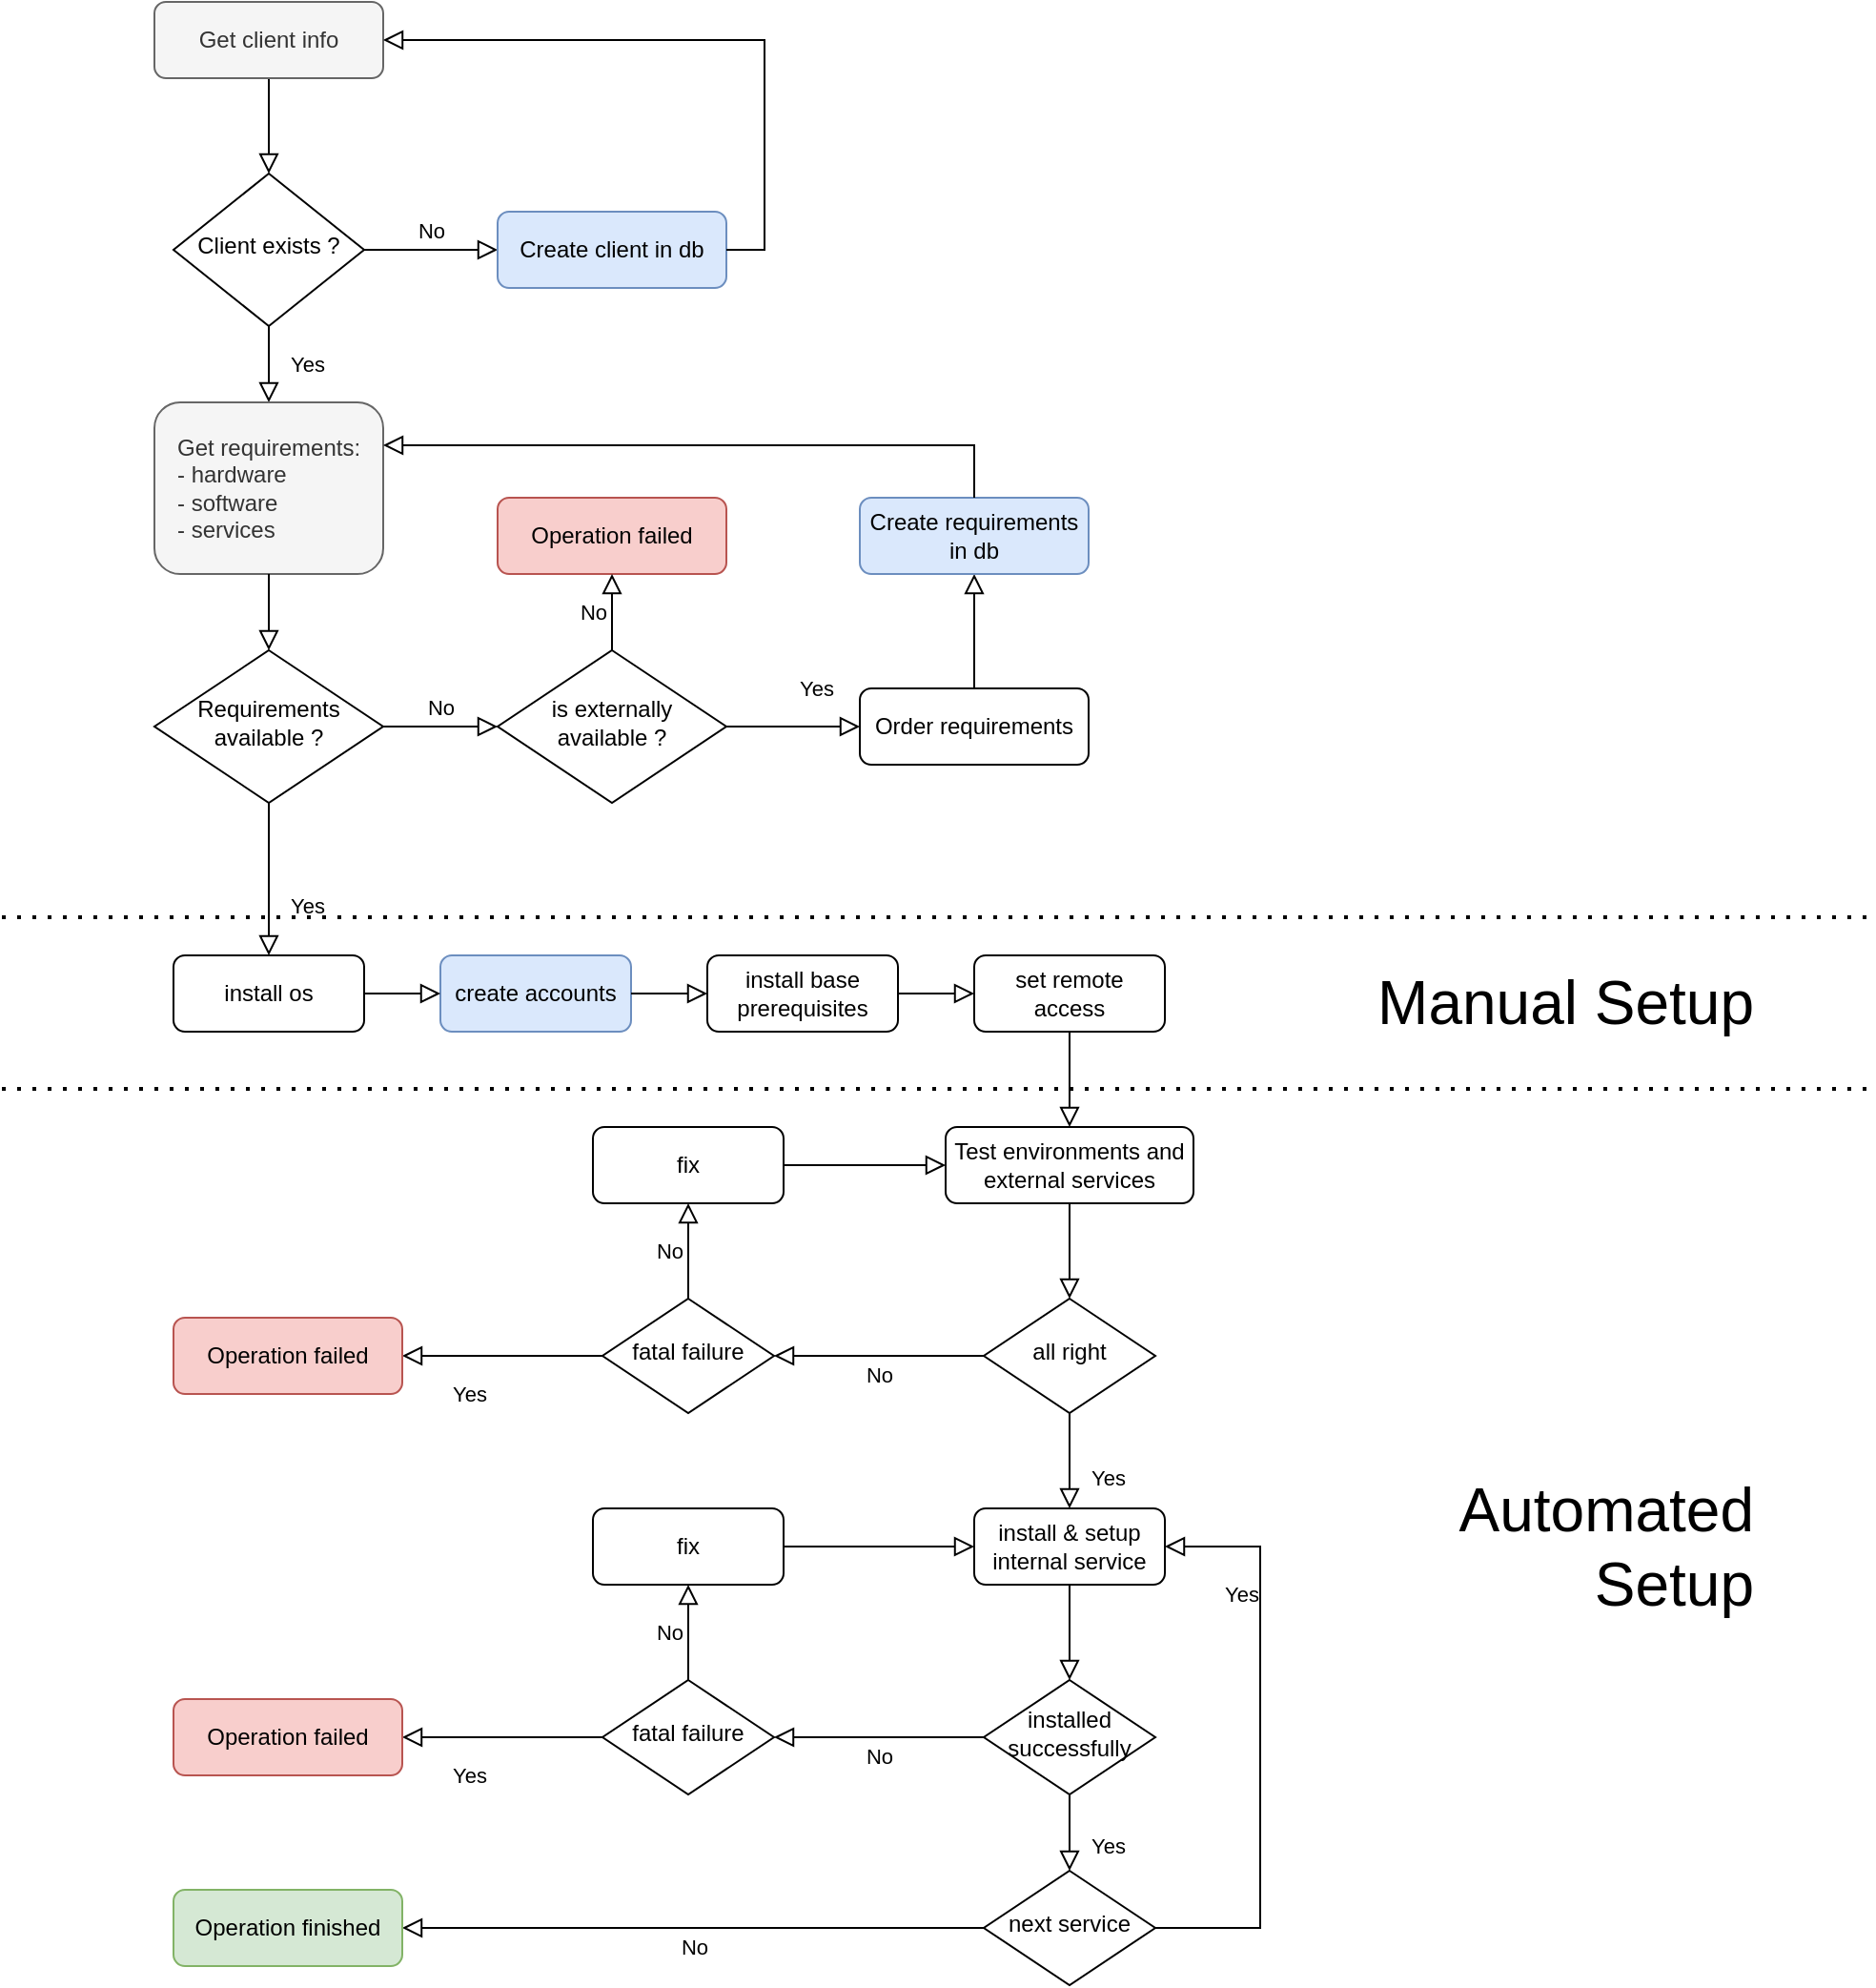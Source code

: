 <mxfile version="22.0.6" type="github">
  <diagram id="C5RBs43oDa-KdzZeNtuy" name="Page-1">
    <mxGraphModel dx="1153" dy="641" grid="1" gridSize="10" guides="1" tooltips="1" connect="1" arrows="1" fold="1" page="1" pageScale="1" pageWidth="827" pageHeight="1169" math="0" shadow="0">
      <root>
        <mxCell id="WIyWlLk6GJQsqaUBKTNV-0" />
        <mxCell id="WIyWlLk6GJQsqaUBKTNV-1" parent="WIyWlLk6GJQsqaUBKTNV-0" />
        <mxCell id="WIyWlLk6GJQsqaUBKTNV-2" value="" style="rounded=0;html=1;jettySize=auto;orthogonalLoop=1;fontSize=11;endArrow=block;endFill=0;endSize=8;strokeWidth=1;shadow=0;labelBackgroundColor=none;edgeStyle=orthogonalEdgeStyle;" parent="WIyWlLk6GJQsqaUBKTNV-1" source="WIyWlLk6GJQsqaUBKTNV-3" target="WIyWlLk6GJQsqaUBKTNV-6" edge="1">
          <mxGeometry relative="1" as="geometry" />
        </mxCell>
        <mxCell id="WIyWlLk6GJQsqaUBKTNV-3" value="Get client info" style="rounded=1;whiteSpace=wrap;html=1;fontSize=12;glass=0;strokeWidth=1;shadow=0;fillColor=#f5f5f5;fontColor=#333333;strokeColor=#666666;" parent="WIyWlLk6GJQsqaUBKTNV-1" vertex="1">
          <mxGeometry x="160" y="80" width="120" height="40" as="geometry" />
        </mxCell>
        <mxCell id="WIyWlLk6GJQsqaUBKTNV-4" value="Yes" style="rounded=0;html=1;jettySize=auto;orthogonalLoop=1;fontSize=11;endArrow=block;endFill=0;endSize=8;strokeWidth=1;shadow=0;labelBackgroundColor=none;edgeStyle=orthogonalEdgeStyle;entryX=0.5;entryY=0;entryDx=0;entryDy=0;" parent="WIyWlLk6GJQsqaUBKTNV-1" source="WIyWlLk6GJQsqaUBKTNV-6" target="zU7VPPS26ezP8mxPmnF8-1" edge="1">
          <mxGeometry y="20" relative="1" as="geometry">
            <mxPoint as="offset" />
          </mxGeometry>
        </mxCell>
        <mxCell id="WIyWlLk6GJQsqaUBKTNV-5" value="No" style="edgeStyle=orthogonalEdgeStyle;rounded=0;html=1;jettySize=auto;orthogonalLoop=1;fontSize=11;endArrow=block;endFill=0;endSize=8;strokeWidth=1;shadow=0;labelBackgroundColor=none;" parent="WIyWlLk6GJQsqaUBKTNV-1" source="WIyWlLk6GJQsqaUBKTNV-6" target="WIyWlLk6GJQsqaUBKTNV-7" edge="1">
          <mxGeometry y="10" relative="1" as="geometry">
            <mxPoint as="offset" />
          </mxGeometry>
        </mxCell>
        <mxCell id="WIyWlLk6GJQsqaUBKTNV-6" value="Client exists ?" style="rhombus;whiteSpace=wrap;html=1;shadow=0;fontFamily=Helvetica;fontSize=12;align=center;strokeWidth=1;spacing=6;spacingTop=-4;" parent="WIyWlLk6GJQsqaUBKTNV-1" vertex="1">
          <mxGeometry x="170" y="170" width="100" height="80" as="geometry" />
        </mxCell>
        <mxCell id="WIyWlLk6GJQsqaUBKTNV-7" value="Create client in db" style="rounded=1;whiteSpace=wrap;html=1;fontSize=12;glass=0;strokeWidth=1;shadow=0;fillColor=#dae8fc;strokeColor=#6c8ebf;" parent="WIyWlLk6GJQsqaUBKTNV-1" vertex="1">
          <mxGeometry x="340" y="190" width="120" height="40" as="geometry" />
        </mxCell>
        <mxCell id="WIyWlLk6GJQsqaUBKTNV-8" value="Yes" style="rounded=0;html=1;jettySize=auto;orthogonalLoop=1;fontSize=11;endArrow=block;endFill=0;endSize=8;strokeWidth=1;shadow=0;labelBackgroundColor=none;edgeStyle=orthogonalEdgeStyle;" parent="WIyWlLk6GJQsqaUBKTNV-1" source="WIyWlLk6GJQsqaUBKTNV-10" target="WIyWlLk6GJQsqaUBKTNV-11" edge="1">
          <mxGeometry x="0.333" y="20" relative="1" as="geometry">
            <mxPoint as="offset" />
          </mxGeometry>
        </mxCell>
        <mxCell id="WIyWlLk6GJQsqaUBKTNV-9" value="No" style="edgeStyle=orthogonalEdgeStyle;rounded=0;html=1;jettySize=auto;orthogonalLoop=1;fontSize=11;endArrow=block;endFill=0;endSize=8;strokeWidth=1;shadow=0;labelBackgroundColor=none;entryX=0;entryY=0.5;entryDx=0;entryDy=0;" parent="WIyWlLk6GJQsqaUBKTNV-1" source="WIyWlLk6GJQsqaUBKTNV-10" target="zU7VPPS26ezP8mxPmnF8-8" edge="1">
          <mxGeometry y="10" relative="1" as="geometry">
            <mxPoint as="offset" />
            <mxPoint x="340" y="460" as="targetPoint" />
          </mxGeometry>
        </mxCell>
        <mxCell id="WIyWlLk6GJQsqaUBKTNV-10" value="Requirements available ?" style="rhombus;whiteSpace=wrap;html=1;shadow=0;fontFamily=Helvetica;fontSize=12;align=center;strokeWidth=1;spacing=6;spacingTop=-4;" parent="WIyWlLk6GJQsqaUBKTNV-1" vertex="1">
          <mxGeometry x="160" y="420" width="120" height="80" as="geometry" />
        </mxCell>
        <mxCell id="WIyWlLk6GJQsqaUBKTNV-11" value="install os" style="rounded=1;whiteSpace=wrap;html=1;fontSize=12;glass=0;strokeWidth=1;shadow=0;" parent="WIyWlLk6GJQsqaUBKTNV-1" vertex="1">
          <mxGeometry x="170" y="580" width="100" height="40" as="geometry" />
        </mxCell>
        <mxCell id="zU7VPPS26ezP8mxPmnF8-1" value="Get requirements:&lt;br&gt;- hardware&lt;br&gt;- software&lt;br&gt;- services" style="rounded=1;whiteSpace=wrap;html=1;fontSize=12;glass=0;strokeWidth=1;shadow=0;align=left;spacingLeft=10;fillColor=#f5f5f5;fontColor=#333333;strokeColor=#666666;" vertex="1" parent="WIyWlLk6GJQsqaUBKTNV-1">
          <mxGeometry x="160" y="290" width="120" height="90" as="geometry" />
        </mxCell>
        <mxCell id="zU7VPPS26ezP8mxPmnF8-2" value="" style="rounded=0;html=1;jettySize=auto;orthogonalLoop=1;fontSize=11;endArrow=block;endFill=0;endSize=8;strokeWidth=1;shadow=0;labelBackgroundColor=none;edgeStyle=orthogonalEdgeStyle;exitX=0.5;exitY=1;exitDx=0;exitDy=0;entryX=0.5;entryY=0;entryDx=0;entryDy=0;" edge="1" parent="WIyWlLk6GJQsqaUBKTNV-1" source="zU7VPPS26ezP8mxPmnF8-1" target="WIyWlLk6GJQsqaUBKTNV-10">
          <mxGeometry x="0.333" y="20" relative="1" as="geometry">
            <mxPoint as="offset" />
            <mxPoint x="230" y="500" as="sourcePoint" />
            <mxPoint x="230" y="560" as="targetPoint" />
          </mxGeometry>
        </mxCell>
        <mxCell id="zU7VPPS26ezP8mxPmnF8-3" value="" style="rounded=0;html=1;jettySize=auto;orthogonalLoop=1;fontSize=11;endArrow=block;endFill=0;endSize=8;strokeWidth=1;shadow=0;labelBackgroundColor=none;edgeStyle=orthogonalEdgeStyle;exitX=1;exitY=0.5;exitDx=0;exitDy=0;entryX=1;entryY=0.5;entryDx=0;entryDy=0;" edge="1" parent="WIyWlLk6GJQsqaUBKTNV-1" source="WIyWlLk6GJQsqaUBKTNV-7" target="WIyWlLk6GJQsqaUBKTNV-3">
          <mxGeometry relative="1" as="geometry">
            <mxPoint x="230" y="130" as="sourcePoint" />
            <mxPoint x="230" y="180" as="targetPoint" />
          </mxGeometry>
        </mxCell>
        <mxCell id="zU7VPPS26ezP8mxPmnF8-8" value="is externally available ?" style="rhombus;whiteSpace=wrap;html=1;shadow=0;fontFamily=Helvetica;fontSize=12;align=center;strokeWidth=1;spacing=6;spacingTop=-4;" vertex="1" parent="WIyWlLk6GJQsqaUBKTNV-1">
          <mxGeometry x="340" y="420" width="120" height="80" as="geometry" />
        </mxCell>
        <mxCell id="zU7VPPS26ezP8mxPmnF8-9" value="Operation failed" style="rounded=1;whiteSpace=wrap;html=1;fontSize=12;glass=0;strokeWidth=1;shadow=0;fillColor=#f8cecc;strokeColor=#b85450;" vertex="1" parent="WIyWlLk6GJQsqaUBKTNV-1">
          <mxGeometry x="340" y="340" width="120" height="40" as="geometry" />
        </mxCell>
        <mxCell id="zU7VPPS26ezP8mxPmnF8-10" value="No" style="edgeStyle=orthogonalEdgeStyle;rounded=0;html=1;jettySize=auto;orthogonalLoop=1;fontSize=11;endArrow=block;endFill=0;endSize=8;strokeWidth=1;shadow=0;labelBackgroundColor=none;entryX=0.5;entryY=1;entryDx=0;entryDy=0;exitX=0.5;exitY=0;exitDx=0;exitDy=0;" edge="1" parent="WIyWlLk6GJQsqaUBKTNV-1" source="zU7VPPS26ezP8mxPmnF8-8" target="zU7VPPS26ezP8mxPmnF8-9">
          <mxGeometry y="10" relative="1" as="geometry">
            <mxPoint as="offset" />
            <mxPoint x="290" y="470" as="sourcePoint" />
            <mxPoint x="350" y="470" as="targetPoint" />
          </mxGeometry>
        </mxCell>
        <mxCell id="zU7VPPS26ezP8mxPmnF8-11" value="Order requirements" style="rounded=1;whiteSpace=wrap;html=1;fontSize=12;glass=0;strokeWidth=1;shadow=0;" vertex="1" parent="WIyWlLk6GJQsqaUBKTNV-1">
          <mxGeometry x="530" y="440" width="120" height="40" as="geometry" />
        </mxCell>
        <mxCell id="zU7VPPS26ezP8mxPmnF8-13" value="Yes" style="rounded=0;html=1;jettySize=auto;orthogonalLoop=1;fontSize=11;endArrow=block;endFill=0;endSize=8;strokeWidth=1;shadow=0;labelBackgroundColor=none;edgeStyle=orthogonalEdgeStyle;exitX=1;exitY=0.5;exitDx=0;exitDy=0;entryX=0;entryY=0.5;entryDx=0;entryDy=0;" edge="1" parent="WIyWlLk6GJQsqaUBKTNV-1" source="zU7VPPS26ezP8mxPmnF8-8" target="zU7VPPS26ezP8mxPmnF8-11">
          <mxGeometry x="0.333" y="20" relative="1" as="geometry">
            <mxPoint as="offset" />
            <mxPoint x="230" y="510" as="sourcePoint" />
            <mxPoint x="230" y="590" as="targetPoint" />
          </mxGeometry>
        </mxCell>
        <mxCell id="zU7VPPS26ezP8mxPmnF8-14" value="" style="rounded=0;html=1;jettySize=auto;orthogonalLoop=1;fontSize=11;endArrow=block;endFill=0;endSize=8;strokeWidth=1;shadow=0;labelBackgroundColor=none;edgeStyle=orthogonalEdgeStyle;exitX=0.5;exitY=0;exitDx=0;exitDy=0;entryX=0.5;entryY=1;entryDx=0;entryDy=0;" edge="1" parent="WIyWlLk6GJQsqaUBKTNV-1" source="zU7VPPS26ezP8mxPmnF8-11" target="zU7VPPS26ezP8mxPmnF8-15">
          <mxGeometry x="0.333" y="20" relative="1" as="geometry">
            <mxPoint as="offset" />
            <mxPoint x="230" y="340" as="sourcePoint" />
            <mxPoint x="760" y="400" as="targetPoint" />
          </mxGeometry>
        </mxCell>
        <mxCell id="zU7VPPS26ezP8mxPmnF8-15" value="Create requirements in db" style="rounded=1;whiteSpace=wrap;html=1;fontSize=12;glass=0;strokeWidth=1;shadow=0;fillColor=#dae8fc;strokeColor=#6c8ebf;" vertex="1" parent="WIyWlLk6GJQsqaUBKTNV-1">
          <mxGeometry x="530" y="340" width="120" height="40" as="geometry" />
        </mxCell>
        <mxCell id="zU7VPPS26ezP8mxPmnF8-16" value="" style="rounded=0;html=1;jettySize=auto;orthogonalLoop=1;fontSize=11;endArrow=block;endFill=0;endSize=8;strokeWidth=1;shadow=0;labelBackgroundColor=none;edgeStyle=orthogonalEdgeStyle;exitX=0.5;exitY=0;exitDx=0;exitDy=0;entryX=1;entryY=0.25;entryDx=0;entryDy=0;" edge="1" parent="WIyWlLk6GJQsqaUBKTNV-1" source="zU7VPPS26ezP8mxPmnF8-15" target="zU7VPPS26ezP8mxPmnF8-1">
          <mxGeometry x="0.333" y="20" relative="1" as="geometry">
            <mxPoint as="offset" />
            <mxPoint x="600" y="450" as="sourcePoint" />
            <mxPoint x="660" y="260" as="targetPoint" />
          </mxGeometry>
        </mxCell>
        <mxCell id="zU7VPPS26ezP8mxPmnF8-17" value="install base prerequisites" style="rounded=1;whiteSpace=wrap;html=1;fontSize=12;glass=0;strokeWidth=1;shadow=0;" vertex="1" parent="WIyWlLk6GJQsqaUBKTNV-1">
          <mxGeometry x="450" y="580" width="100" height="40" as="geometry" />
        </mxCell>
        <mxCell id="zU7VPPS26ezP8mxPmnF8-18" value="set remote&lt;br&gt;access" style="rounded=1;whiteSpace=wrap;html=1;fontSize=12;glass=0;strokeWidth=1;shadow=0;" vertex="1" parent="WIyWlLk6GJQsqaUBKTNV-1">
          <mxGeometry x="590" y="580" width="100" height="40" as="geometry" />
        </mxCell>
        <mxCell id="zU7VPPS26ezP8mxPmnF8-19" value="create accounts" style="rounded=1;whiteSpace=wrap;html=1;fontSize=12;glass=0;strokeWidth=1;shadow=0;fillColor=#dae8fc;strokeColor=#6c8ebf;" vertex="1" parent="WIyWlLk6GJQsqaUBKTNV-1">
          <mxGeometry x="310" y="580" width="100" height="40" as="geometry" />
        </mxCell>
        <mxCell id="zU7VPPS26ezP8mxPmnF8-20" value="" style="rounded=0;html=1;jettySize=auto;orthogonalLoop=1;fontSize=11;endArrow=block;endFill=0;endSize=8;strokeWidth=1;shadow=0;labelBackgroundColor=none;edgeStyle=orthogonalEdgeStyle;exitX=1;exitY=0.5;exitDx=0;exitDy=0;entryX=0;entryY=0.5;entryDx=0;entryDy=0;" edge="1" parent="WIyWlLk6GJQsqaUBKTNV-1" source="WIyWlLk6GJQsqaUBKTNV-11" target="zU7VPPS26ezP8mxPmnF8-19">
          <mxGeometry x="0.333" y="20" relative="1" as="geometry">
            <mxPoint as="offset" />
            <mxPoint x="600" y="450" as="sourcePoint" />
            <mxPoint x="600" y="390" as="targetPoint" />
          </mxGeometry>
        </mxCell>
        <mxCell id="zU7VPPS26ezP8mxPmnF8-21" value="" style="rounded=0;html=1;jettySize=auto;orthogonalLoop=1;fontSize=11;endArrow=block;endFill=0;endSize=8;strokeWidth=1;shadow=0;labelBackgroundColor=none;edgeStyle=orthogonalEdgeStyle;exitX=1;exitY=0.5;exitDx=0;exitDy=0;entryX=0;entryY=0.5;entryDx=0;entryDy=0;" edge="1" parent="WIyWlLk6GJQsqaUBKTNV-1" source="zU7VPPS26ezP8mxPmnF8-19" target="zU7VPPS26ezP8mxPmnF8-17">
          <mxGeometry x="0.333" y="20" relative="1" as="geometry">
            <mxPoint as="offset" />
            <mxPoint x="610" y="460" as="sourcePoint" />
            <mxPoint x="610" y="400" as="targetPoint" />
          </mxGeometry>
        </mxCell>
        <mxCell id="zU7VPPS26ezP8mxPmnF8-22" value="" style="rounded=0;html=1;jettySize=auto;orthogonalLoop=1;fontSize=11;endArrow=block;endFill=0;endSize=8;strokeWidth=1;shadow=0;labelBackgroundColor=none;edgeStyle=orthogonalEdgeStyle;exitX=1;exitY=0.5;exitDx=0;exitDy=0;entryX=0;entryY=0.5;entryDx=0;entryDy=0;" edge="1" parent="WIyWlLk6GJQsqaUBKTNV-1" source="zU7VPPS26ezP8mxPmnF8-17" target="zU7VPPS26ezP8mxPmnF8-18">
          <mxGeometry x="0.333" y="20" relative="1" as="geometry">
            <mxPoint as="offset" />
            <mxPoint x="620" y="470" as="sourcePoint" />
            <mxPoint x="620" y="410" as="targetPoint" />
          </mxGeometry>
        </mxCell>
        <mxCell id="zU7VPPS26ezP8mxPmnF8-30" value="Yes" style="rounded=0;html=1;jettySize=auto;orthogonalLoop=1;fontSize=11;endArrow=block;endFill=0;endSize=8;strokeWidth=1;shadow=0;labelBackgroundColor=none;edgeStyle=orthogonalEdgeStyle;entryX=0.5;entryY=0;entryDx=0;entryDy=0;" edge="1" parent="WIyWlLk6GJQsqaUBKTNV-1" source="zU7VPPS26ezP8mxPmnF8-32" target="zU7VPPS26ezP8mxPmnF8-47">
          <mxGeometry x="0.333" y="20" relative="1" as="geometry">
            <mxPoint as="offset" />
            <mxPoint x="640" y="860" as="targetPoint" />
          </mxGeometry>
        </mxCell>
        <mxCell id="zU7VPPS26ezP8mxPmnF8-31" value="No" style="edgeStyle=orthogonalEdgeStyle;rounded=0;html=1;jettySize=auto;orthogonalLoop=1;fontSize=11;endArrow=block;endFill=0;endSize=8;strokeWidth=1;shadow=0;labelBackgroundColor=none;exitX=0;exitY=0.5;exitDx=0;exitDy=0;entryX=1;entryY=0.5;entryDx=0;entryDy=0;" edge="1" parent="WIyWlLk6GJQsqaUBKTNV-1" source="zU7VPPS26ezP8mxPmnF8-32" target="zU7VPPS26ezP8mxPmnF8-36">
          <mxGeometry y="10" relative="1" as="geometry">
            <mxPoint as="offset" />
            <mxPoint x="410" y="670" as="targetPoint" />
          </mxGeometry>
        </mxCell>
        <mxCell id="zU7VPPS26ezP8mxPmnF8-32" value="all right" style="rhombus;whiteSpace=wrap;html=1;shadow=0;fontFamily=Helvetica;fontSize=12;align=center;strokeWidth=1;spacing=6;spacingTop=-4;" vertex="1" parent="WIyWlLk6GJQsqaUBKTNV-1">
          <mxGeometry x="595" y="760" width="90" height="60" as="geometry" />
        </mxCell>
        <mxCell id="zU7VPPS26ezP8mxPmnF8-33" value="Test environments and external services" style="rounded=1;whiteSpace=wrap;html=1;fontSize=12;glass=0;strokeWidth=1;shadow=0;" vertex="1" parent="WIyWlLk6GJQsqaUBKTNV-1">
          <mxGeometry x="575" y="670" width="130" height="40" as="geometry" />
        </mxCell>
        <mxCell id="zU7VPPS26ezP8mxPmnF8-34" value="Yes" style="rounded=0;html=1;jettySize=auto;orthogonalLoop=1;fontSize=11;endArrow=block;endFill=0;endSize=8;strokeWidth=1;shadow=0;labelBackgroundColor=none;edgeStyle=orthogonalEdgeStyle;entryX=1;entryY=0.5;entryDx=0;entryDy=0;" edge="1" parent="WIyWlLk6GJQsqaUBKTNV-1" source="zU7VPPS26ezP8mxPmnF8-36" target="zU7VPPS26ezP8mxPmnF8-41">
          <mxGeometry x="0.333" y="20" relative="1" as="geometry">
            <mxPoint as="offset" />
            <mxPoint x="300" y="790" as="targetPoint" />
          </mxGeometry>
        </mxCell>
        <mxCell id="zU7VPPS26ezP8mxPmnF8-35" value="No" style="edgeStyle=orthogonalEdgeStyle;rounded=0;html=1;jettySize=auto;orthogonalLoop=1;fontSize=11;endArrow=block;endFill=0;endSize=8;strokeWidth=1;shadow=0;labelBackgroundColor=none;exitX=0.5;exitY=0;exitDx=0;exitDy=0;entryX=0.5;entryY=1;entryDx=0;entryDy=0;" edge="1" parent="WIyWlLk6GJQsqaUBKTNV-1" source="zU7VPPS26ezP8mxPmnF8-36" target="zU7VPPS26ezP8mxPmnF8-38">
          <mxGeometry y="10" relative="1" as="geometry">
            <mxPoint as="offset" />
            <mxPoint x="266" y="670" as="targetPoint" />
          </mxGeometry>
        </mxCell>
        <mxCell id="zU7VPPS26ezP8mxPmnF8-36" value="fatal failure" style="rhombus;whiteSpace=wrap;html=1;shadow=0;fontFamily=Helvetica;fontSize=12;align=center;strokeWidth=1;spacing=6;spacingTop=-4;" vertex="1" parent="WIyWlLk6GJQsqaUBKTNV-1">
          <mxGeometry x="395" y="760" width="90" height="60" as="geometry" />
        </mxCell>
        <mxCell id="zU7VPPS26ezP8mxPmnF8-37" value="" style="rounded=0;html=1;jettySize=auto;orthogonalLoop=1;fontSize=11;endArrow=block;endFill=0;endSize=8;strokeWidth=1;shadow=0;labelBackgroundColor=none;edgeStyle=orthogonalEdgeStyle;exitX=0.5;exitY=1;exitDx=0;exitDy=0;entryX=0.5;entryY=0;entryDx=0;entryDy=0;" edge="1" parent="WIyWlLk6GJQsqaUBKTNV-1" source="zU7VPPS26ezP8mxPmnF8-33" target="zU7VPPS26ezP8mxPmnF8-32">
          <mxGeometry x="0.333" y="20" relative="1" as="geometry">
            <mxPoint as="offset" />
            <mxPoint x="600" y="470" as="sourcePoint" />
            <mxPoint x="600" y="410" as="targetPoint" />
          </mxGeometry>
        </mxCell>
        <mxCell id="zU7VPPS26ezP8mxPmnF8-38" value="fix" style="rounded=1;whiteSpace=wrap;html=1;fontSize=12;glass=0;strokeWidth=1;shadow=0;" vertex="1" parent="WIyWlLk6GJQsqaUBKTNV-1">
          <mxGeometry x="390" y="670" width="100" height="40" as="geometry" />
        </mxCell>
        <mxCell id="zU7VPPS26ezP8mxPmnF8-41" value="Operation failed" style="rounded=1;whiteSpace=wrap;html=1;fontSize=12;glass=0;strokeWidth=1;shadow=0;fillColor=#f8cecc;strokeColor=#b85450;" vertex="1" parent="WIyWlLk6GJQsqaUBKTNV-1">
          <mxGeometry x="170" y="770" width="120" height="40" as="geometry" />
        </mxCell>
        <mxCell id="zU7VPPS26ezP8mxPmnF8-42" value="" style="rounded=0;html=1;jettySize=auto;orthogonalLoop=1;fontSize=11;endArrow=block;endFill=0;endSize=8;strokeWidth=1;shadow=0;labelBackgroundColor=none;edgeStyle=orthogonalEdgeStyle;exitX=1;exitY=0.5;exitDx=0;exitDy=0;entryX=0;entryY=0.5;entryDx=0;entryDy=0;" edge="1" parent="WIyWlLk6GJQsqaUBKTNV-1" source="zU7VPPS26ezP8mxPmnF8-38" target="zU7VPPS26ezP8mxPmnF8-33">
          <mxGeometry x="0.333" y="20" relative="1" as="geometry">
            <mxPoint as="offset" />
            <mxPoint x="600" y="470" as="sourcePoint" />
            <mxPoint x="540" y="740" as="targetPoint" />
          </mxGeometry>
        </mxCell>
        <mxCell id="zU7VPPS26ezP8mxPmnF8-43" value="" style="rounded=0;html=1;jettySize=auto;orthogonalLoop=1;fontSize=11;endArrow=block;endFill=0;endSize=8;strokeWidth=1;shadow=0;labelBackgroundColor=none;edgeStyle=orthogonalEdgeStyle;exitX=0.5;exitY=1;exitDx=0;exitDy=0;entryX=0.5;entryY=0;entryDx=0;entryDy=0;" edge="1" parent="WIyWlLk6GJQsqaUBKTNV-1" source="zU7VPPS26ezP8mxPmnF8-18" target="zU7VPPS26ezP8mxPmnF8-33">
          <mxGeometry x="0.333" y="20" relative="1" as="geometry">
            <mxPoint as="offset" />
            <mxPoint x="650" y="720" as="sourcePoint" />
            <mxPoint x="580" y="650" as="targetPoint" />
          </mxGeometry>
        </mxCell>
        <mxCell id="zU7VPPS26ezP8mxPmnF8-44" value="Yes" style="rounded=0;html=1;jettySize=auto;orthogonalLoop=1;fontSize=11;endArrow=block;endFill=0;endSize=8;strokeWidth=1;shadow=0;labelBackgroundColor=none;edgeStyle=orthogonalEdgeStyle;entryX=0.5;entryY=0;entryDx=0;entryDy=0;" edge="1" source="zU7VPPS26ezP8mxPmnF8-46" parent="WIyWlLk6GJQsqaUBKTNV-1" target="zU7VPPS26ezP8mxPmnF8-60">
          <mxGeometry x="0.333" y="20" relative="1" as="geometry">
            <mxPoint as="offset" />
            <mxPoint x="640" y="1060" as="targetPoint" />
          </mxGeometry>
        </mxCell>
        <mxCell id="zU7VPPS26ezP8mxPmnF8-45" value="No" style="edgeStyle=orthogonalEdgeStyle;rounded=0;html=1;jettySize=auto;orthogonalLoop=1;fontSize=11;endArrow=block;endFill=0;endSize=8;strokeWidth=1;shadow=0;labelBackgroundColor=none;exitX=0;exitY=0.5;exitDx=0;exitDy=0;entryX=1;entryY=0.5;entryDx=0;entryDy=0;" edge="1" source="zU7VPPS26ezP8mxPmnF8-46" target="zU7VPPS26ezP8mxPmnF8-50" parent="WIyWlLk6GJQsqaUBKTNV-1">
          <mxGeometry y="10" relative="1" as="geometry">
            <mxPoint as="offset" />
            <mxPoint x="410" y="870" as="targetPoint" />
          </mxGeometry>
        </mxCell>
        <mxCell id="zU7VPPS26ezP8mxPmnF8-46" value="installed successfully" style="rhombus;whiteSpace=wrap;html=1;shadow=0;fontFamily=Helvetica;fontSize=12;align=center;strokeWidth=1;spacing=6;spacingTop=-4;" vertex="1" parent="WIyWlLk6GJQsqaUBKTNV-1">
          <mxGeometry x="595" y="960" width="90" height="60" as="geometry" />
        </mxCell>
        <mxCell id="zU7VPPS26ezP8mxPmnF8-47" value="install &amp;amp; setup internal service" style="rounded=1;whiteSpace=wrap;html=1;fontSize=12;glass=0;strokeWidth=1;shadow=0;" vertex="1" parent="WIyWlLk6GJQsqaUBKTNV-1">
          <mxGeometry x="590" y="870" width="100" height="40" as="geometry" />
        </mxCell>
        <mxCell id="zU7VPPS26ezP8mxPmnF8-48" value="Yes" style="rounded=0;html=1;jettySize=auto;orthogonalLoop=1;fontSize=11;endArrow=block;endFill=0;endSize=8;strokeWidth=1;shadow=0;labelBackgroundColor=none;edgeStyle=orthogonalEdgeStyle;entryX=1;entryY=0.5;entryDx=0;entryDy=0;" edge="1" source="zU7VPPS26ezP8mxPmnF8-50" target="zU7VPPS26ezP8mxPmnF8-53" parent="WIyWlLk6GJQsqaUBKTNV-1">
          <mxGeometry x="0.333" y="20" relative="1" as="geometry">
            <mxPoint as="offset" />
            <mxPoint x="300" y="990" as="targetPoint" />
          </mxGeometry>
        </mxCell>
        <mxCell id="zU7VPPS26ezP8mxPmnF8-49" value="No" style="edgeStyle=orthogonalEdgeStyle;rounded=0;html=1;jettySize=auto;orthogonalLoop=1;fontSize=11;endArrow=block;endFill=0;endSize=8;strokeWidth=1;shadow=0;labelBackgroundColor=none;exitX=0.5;exitY=0;exitDx=0;exitDy=0;entryX=0.5;entryY=1;entryDx=0;entryDy=0;" edge="1" source="zU7VPPS26ezP8mxPmnF8-50" target="zU7VPPS26ezP8mxPmnF8-52" parent="WIyWlLk6GJQsqaUBKTNV-1">
          <mxGeometry y="10" relative="1" as="geometry">
            <mxPoint as="offset" />
            <mxPoint x="266" y="870" as="targetPoint" />
          </mxGeometry>
        </mxCell>
        <mxCell id="zU7VPPS26ezP8mxPmnF8-50" value="fatal failure" style="rhombus;whiteSpace=wrap;html=1;shadow=0;fontFamily=Helvetica;fontSize=12;align=center;strokeWidth=1;spacing=6;spacingTop=-4;" vertex="1" parent="WIyWlLk6GJQsqaUBKTNV-1">
          <mxGeometry x="395" y="960" width="90" height="60" as="geometry" />
        </mxCell>
        <mxCell id="zU7VPPS26ezP8mxPmnF8-51" value="" style="rounded=0;html=1;jettySize=auto;orthogonalLoop=1;fontSize=11;endArrow=block;endFill=0;endSize=8;strokeWidth=1;shadow=0;labelBackgroundColor=none;edgeStyle=orthogonalEdgeStyle;exitX=0.5;exitY=1;exitDx=0;exitDy=0;entryX=0.5;entryY=0;entryDx=0;entryDy=0;" edge="1" source="zU7VPPS26ezP8mxPmnF8-47" target="zU7VPPS26ezP8mxPmnF8-46" parent="WIyWlLk6GJQsqaUBKTNV-1">
          <mxGeometry x="0.333" y="20" relative="1" as="geometry">
            <mxPoint as="offset" />
            <mxPoint x="600" y="670" as="sourcePoint" />
            <mxPoint x="600" y="610" as="targetPoint" />
          </mxGeometry>
        </mxCell>
        <mxCell id="zU7VPPS26ezP8mxPmnF8-52" value="fix" style="rounded=1;whiteSpace=wrap;html=1;fontSize=12;glass=0;strokeWidth=1;shadow=0;" vertex="1" parent="WIyWlLk6GJQsqaUBKTNV-1">
          <mxGeometry x="390" y="870" width="100" height="40" as="geometry" />
        </mxCell>
        <mxCell id="zU7VPPS26ezP8mxPmnF8-53" value="Operation failed" style="rounded=1;whiteSpace=wrap;html=1;fontSize=12;glass=0;strokeWidth=1;shadow=0;fillColor=#f8cecc;strokeColor=#b85450;" vertex="1" parent="WIyWlLk6GJQsqaUBKTNV-1">
          <mxGeometry x="170" y="970" width="120" height="40" as="geometry" />
        </mxCell>
        <mxCell id="zU7VPPS26ezP8mxPmnF8-54" value="" style="rounded=0;html=1;jettySize=auto;orthogonalLoop=1;fontSize=11;endArrow=block;endFill=0;endSize=8;strokeWidth=1;shadow=0;labelBackgroundColor=none;edgeStyle=orthogonalEdgeStyle;exitX=1;exitY=0.5;exitDx=0;exitDy=0;entryX=0;entryY=0.5;entryDx=0;entryDy=0;" edge="1" source="zU7VPPS26ezP8mxPmnF8-52" target="zU7VPPS26ezP8mxPmnF8-47" parent="WIyWlLk6GJQsqaUBKTNV-1">
          <mxGeometry x="0.333" y="20" relative="1" as="geometry">
            <mxPoint as="offset" />
            <mxPoint x="600" y="670" as="sourcePoint" />
            <mxPoint x="540" y="940" as="targetPoint" />
          </mxGeometry>
        </mxCell>
        <mxCell id="zU7VPPS26ezP8mxPmnF8-58" value="Yes" style="rounded=0;html=1;jettySize=auto;orthogonalLoop=1;fontSize=11;endArrow=block;endFill=0;endSize=8;strokeWidth=1;shadow=0;labelBackgroundColor=none;edgeStyle=orthogonalEdgeStyle;entryX=1;entryY=0.5;entryDx=0;entryDy=0;" edge="1" parent="WIyWlLk6GJQsqaUBKTNV-1" source="zU7VPPS26ezP8mxPmnF8-60" target="zU7VPPS26ezP8mxPmnF8-47">
          <mxGeometry x="0.51" y="10" relative="1" as="geometry">
            <mxPoint as="offset" />
            <mxPoint x="521" y="1160" as="targetPoint" />
            <Array as="points">
              <mxPoint x="740" y="1090" />
              <mxPoint x="740" y="890" />
            </Array>
          </mxGeometry>
        </mxCell>
        <mxCell id="zU7VPPS26ezP8mxPmnF8-59" value="No" style="edgeStyle=orthogonalEdgeStyle;rounded=0;html=1;jettySize=auto;orthogonalLoop=1;fontSize=11;endArrow=block;endFill=0;endSize=8;strokeWidth=1;shadow=0;labelBackgroundColor=none;exitX=0;exitY=0.5;exitDx=0;exitDy=0;entryX=1;entryY=0.5;entryDx=0;entryDy=0;" edge="1" parent="WIyWlLk6GJQsqaUBKTNV-1" source="zU7VPPS26ezP8mxPmnF8-60" target="zU7VPPS26ezP8mxPmnF8-61">
          <mxGeometry y="10" relative="1" as="geometry">
            <mxPoint as="offset" />
            <mxPoint x="340" y="1090" as="targetPoint" />
          </mxGeometry>
        </mxCell>
        <mxCell id="zU7VPPS26ezP8mxPmnF8-60" value="next service" style="rhombus;whiteSpace=wrap;html=1;shadow=0;fontFamily=Helvetica;fontSize=12;align=center;strokeWidth=1;spacing=6;spacingTop=-4;" vertex="1" parent="WIyWlLk6GJQsqaUBKTNV-1">
          <mxGeometry x="595" y="1060" width="90" height="60" as="geometry" />
        </mxCell>
        <mxCell id="zU7VPPS26ezP8mxPmnF8-61" value="Operation finished" style="rounded=1;whiteSpace=wrap;html=1;fontSize=12;glass=0;strokeWidth=1;shadow=0;fillColor=#d5e8d4;strokeColor=#82b366;" vertex="1" parent="WIyWlLk6GJQsqaUBKTNV-1">
          <mxGeometry x="170" y="1070" width="120" height="40" as="geometry" />
        </mxCell>
        <mxCell id="zU7VPPS26ezP8mxPmnF8-62" value="" style="endArrow=none;dashed=1;html=1;dashPattern=1 3;strokeWidth=2;rounded=0;" edge="1" parent="WIyWlLk6GJQsqaUBKTNV-1">
          <mxGeometry width="50" height="50" relative="1" as="geometry">
            <mxPoint x="80" y="560" as="sourcePoint" />
            <mxPoint x="1060" y="560" as="targetPoint" />
          </mxGeometry>
        </mxCell>
        <mxCell id="zU7VPPS26ezP8mxPmnF8-63" value="" style="endArrow=none;dashed=1;html=1;dashPattern=1 3;strokeWidth=2;rounded=0;" edge="1" parent="WIyWlLk6GJQsqaUBKTNV-1">
          <mxGeometry width="50" height="50" relative="1" as="geometry">
            <mxPoint x="80" y="650" as="sourcePoint" />
            <mxPoint x="1060" y="650" as="targetPoint" />
          </mxGeometry>
        </mxCell>
        <mxCell id="zU7VPPS26ezP8mxPmnF8-65" value="&lt;font style=&quot;font-size: 32px;&quot;&gt;Automated&lt;br style=&quot;font-size: 32px;&quot;&gt;Setup&lt;br style=&quot;font-size: 32px;&quot;&gt;&lt;/font&gt;" style="text;html=1;align=right;verticalAlign=middle;resizable=0;points=[];autosize=1;strokeColor=none;fillColor=none;fontSize=32;" vertex="1" parent="WIyWlLk6GJQsqaUBKTNV-1">
          <mxGeometry x="820" y="845" width="180" height="90" as="geometry" />
        </mxCell>
        <mxCell id="zU7VPPS26ezP8mxPmnF8-66" value="&lt;font style=&quot;font-size: 32px;&quot;&gt;Manual Setup&lt;br style=&quot;font-size: 32px;&quot;&gt;&lt;/font&gt;" style="text;html=1;align=right;verticalAlign=middle;resizable=0;points=[];autosize=1;strokeColor=none;fillColor=none;fontSize=32;" vertex="1" parent="WIyWlLk6GJQsqaUBKTNV-1">
          <mxGeometry x="780" y="580" width="220" height="50" as="geometry" />
        </mxCell>
      </root>
    </mxGraphModel>
  </diagram>
</mxfile>
